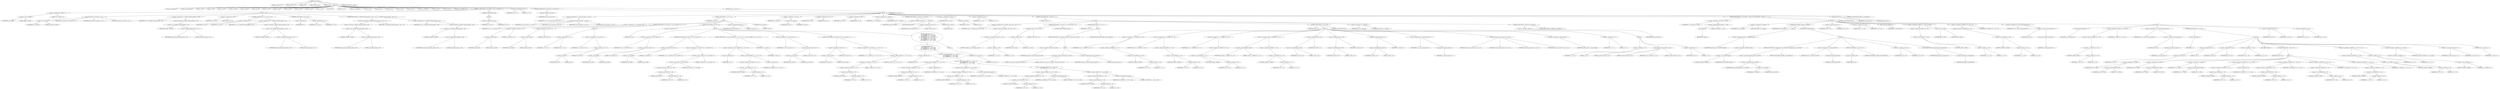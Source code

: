 digraph cache_insert {  
"1000127" [label = "(METHOD,cache_insert)" ]
"1000128" [label = "(PARAM,const char *a1)" ]
"1000129" [label = "(PARAM,_DWORD *a2)" ]
"1000130" [label = "(PARAM,int a3)" ]
"1000131" [label = "(PARAM,unsigned int a4)" ]
"1000132" [label = "(PARAM,int a5)" ]
"1000133" [label = "(BLOCK,,)" ]
"1000134" [label = "(LOCAL,v9: unsigned int)" ]
"1000135" [label = "(LOCAL,v10: unsigned int)" ]
"1000136" [label = "(LOCAL,v11: int)" ]
"1000137" [label = "(LOCAL,v12: int)" ]
"1000138" [label = "(LOCAL,v13: bool)" ]
"1000139" [label = "(LOCAL,v14: bool)" ]
"1000140" [label = "(LOCAL,v15: bool)" ]
"1000141" [label = "(LOCAL,v16: int)" ]
"1000142" [label = "(LOCAL,v17: int)" ]
"1000143" [label = "(LOCAL,v18: int)" ]
"1000144" [label = "(LOCAL,v19: int)" ]
"1000145" [label = "(LOCAL,v20: int)" ]
"1000146" [label = "(LOCAL,v21: int)" ]
"1000147" [label = "(LOCAL,v22: int)" ]
"1000148" [label = "(LOCAL,v23: int)" ]
"1000149" [label = "(LOCAL,v25: char *)" ]
"1000150" [label = "(LOCAL,v26: _DWORD *)" ]
"1000151" [label = "(LOCAL,v27: int)" ]
"1000152" [label = "(LOCAL,v28: int)" ]
"1000153" [label = "(LOCAL,v29: int)" ]
"1000154" [label = "(LOCAL,v30: int)" ]
"1000155" [label = "(LOCAL,v31: int)" ]
"1000156" [label = "(LOCAL,v32: _DWORD *)" ]
"1000157" [label = "(LOCAL,s: char *)" ]
"1000158" [label = "(LOCAL,v34: int)" ]
"1000159" [label = "(LOCAL,v35: _DWORD [ 11 ])" ]
"1000160" [label = "(CONTROL_STRUCTURE,if ( (a5 & 0x980) != 0 ),if ( (a5 & 0x980) != 0 ))" ]
"1000161" [label = "(<operator>.notEquals,(a5 & 0x980) != 0)" ]
"1000162" [label = "(<operator>.and,a5 & 0x980)" ]
"1000163" [label = "(IDENTIFIER,a5,a5 & 0x980)" ]
"1000164" [label = "(LITERAL,0x980,a5 & 0x980)" ]
"1000165" [label = "(LITERAL,0,(a5 & 0x980) != 0)" ]
"1000166" [label = "(BLOCK,,)" ]
"1000167" [label = "(log_query,log_query(a5 | 0x10000, a1, a2, 0))" ]
"1000168" [label = "(<operator>.or,a5 | 0x10000)" ]
"1000169" [label = "(IDENTIFIER,a5,a5 | 0x10000)" ]
"1000170" [label = "(LITERAL,0x10000,a5 | 0x10000)" ]
"1000171" [label = "(IDENTIFIER,a1,log_query(a5 | 0x10000, a1, a2, 0))" ]
"1000172" [label = "(IDENTIFIER,a2,log_query(a5 | 0x10000, a1, a2, 0))" ]
"1000173" [label = "(LITERAL,0,log_query(a5 | 0x10000, a1, a2, 0))" ]
"1000174" [label = "(<operator>.assignment,v9 = *(_DWORD *)(dnsmasq_daemon + 252))" ]
"1000175" [label = "(IDENTIFIER,v9,v9 = *(_DWORD *)(dnsmasq_daemon + 252))" ]
"1000176" [label = "(<operator>.indirection,*(_DWORD *)(dnsmasq_daemon + 252))" ]
"1000177" [label = "(<operator>.cast,(_DWORD *)(dnsmasq_daemon + 252))" ]
"1000178" [label = "(UNKNOWN,_DWORD *,_DWORD *)" ]
"1000179" [label = "(<operator>.addition,dnsmasq_daemon + 252)" ]
"1000180" [label = "(IDENTIFIER,dnsmasq_daemon,dnsmasq_daemon + 252)" ]
"1000181" [label = "(LITERAL,252,dnsmasq_daemon + 252)" ]
"1000182" [label = "(<operator>.assignment,v10 = a4)" ]
"1000183" [label = "(IDENTIFIER,v10,v10 = a4)" ]
"1000184" [label = "(IDENTIFIER,a4,v10 = a4)" ]
"1000185" [label = "(CONTROL_STRUCTURE,if ( v9 < a4 ),if ( v9 < a4 ))" ]
"1000186" [label = "(<operator>.lessThan,v9 < a4)" ]
"1000187" [label = "(IDENTIFIER,v9,v9 < a4)" ]
"1000188" [label = "(IDENTIFIER,a4,v9 < a4)" ]
"1000189" [label = "(<operator>.assignment,v10 = *(_DWORD *)(dnsmasq_daemon + 252))" ]
"1000190" [label = "(IDENTIFIER,v10,v10 = *(_DWORD *)(dnsmasq_daemon + 252))" ]
"1000191" [label = "(<operator>.indirection,*(_DWORD *)(dnsmasq_daemon + 252))" ]
"1000192" [label = "(<operator>.cast,(_DWORD *)(dnsmasq_daemon + 252))" ]
"1000193" [label = "(UNKNOWN,_DWORD *,_DWORD *)" ]
"1000194" [label = "(<operator>.addition,dnsmasq_daemon + 252)" ]
"1000195" [label = "(IDENTIFIER,dnsmasq_daemon,dnsmasq_daemon + 252)" ]
"1000196" [label = "(LITERAL,252,dnsmasq_daemon + 252)" ]
"1000197" [label = "(CONTROL_STRUCTURE,if ( !v9 ),if ( !v9 ))" ]
"1000198" [label = "(<operator>.logicalNot,!v9)" ]
"1000199" [label = "(IDENTIFIER,v9,!v9)" ]
"1000200" [label = "(<operator>.assignment,v10 = a4)" ]
"1000201" [label = "(IDENTIFIER,v10,v10 = a4)" ]
"1000202" [label = "(IDENTIFIER,a4,v10 = a4)" ]
"1000203" [label = "(CONTROL_STRUCTURE,if ( *(_DWORD *)(dnsmasq_daemon + 248) > v10 ),if ( *(_DWORD *)(dnsmasq_daemon + 248) > v10 ))" ]
"1000204" [label = "(<operator>.greaterThan,*(_DWORD *)(dnsmasq_daemon + 248) > v10)" ]
"1000205" [label = "(<operator>.indirection,*(_DWORD *)(dnsmasq_daemon + 248))" ]
"1000206" [label = "(<operator>.cast,(_DWORD *)(dnsmasq_daemon + 248))" ]
"1000207" [label = "(UNKNOWN,_DWORD *,_DWORD *)" ]
"1000208" [label = "(<operator>.addition,dnsmasq_daemon + 248)" ]
"1000209" [label = "(IDENTIFIER,dnsmasq_daemon,dnsmasq_daemon + 248)" ]
"1000210" [label = "(LITERAL,248,dnsmasq_daemon + 248)" ]
"1000211" [label = "(IDENTIFIER,v10,*(_DWORD *)(dnsmasq_daemon + 248) > v10)" ]
"1000212" [label = "(<operator>.assignment,v10 = *(_DWORD *)(dnsmasq_daemon + 248))" ]
"1000213" [label = "(IDENTIFIER,v10,v10 = *(_DWORD *)(dnsmasq_daemon + 248))" ]
"1000214" [label = "(<operator>.indirection,*(_DWORD *)(dnsmasq_daemon + 248))" ]
"1000215" [label = "(<operator>.cast,(_DWORD *)(dnsmasq_daemon + 248))" ]
"1000216" [label = "(UNKNOWN,_DWORD *,_DWORD *)" ]
"1000217" [label = "(<operator>.addition,dnsmasq_daemon + 248)" ]
"1000218" [label = "(IDENTIFIER,dnsmasq_daemon,dnsmasq_daemon + 248)" ]
"1000219" [label = "(LITERAL,248,dnsmasq_daemon + 248)" ]
"1000220" [label = "(CONTROL_STRUCTURE,else,else)" ]
"1000221" [label = "(BLOCK,,)" ]
"1000222" [label = "(<operator>.assignment,v10 = a4)" ]
"1000223" [label = "(IDENTIFIER,v10,v10 = a4)" ]
"1000224" [label = "(IDENTIFIER,a4,v10 = a4)" ]
"1000225" [label = "(<operator>.assignment,v11 = 0)" ]
"1000226" [label = "(IDENTIFIER,v11,v11 = 0)" ]
"1000227" [label = "(LITERAL,0,v11 = 0)" ]
"1000228" [label = "(CONTROL_STRUCTURE,if ( !insert_error ),if ( !insert_error ))" ]
"1000229" [label = "(<operator>.logicalNot,!insert_error)" ]
"1000230" [label = "(IDENTIFIER,insert_error,!insert_error)" ]
"1000231" [label = "(BLOCK,,)" ]
"1000232" [label = "(<operator>.assignment,v12 = cache_scan_free(a1, a2, a3, a5))" ]
"1000233" [label = "(IDENTIFIER,v12,v12 = cache_scan_free(a1, a2, a3, a5))" ]
"1000234" [label = "(cache_scan_free,cache_scan_free(a1, a2, a3, a5))" ]
"1000235" [label = "(IDENTIFIER,a1,cache_scan_free(a1, a2, a3, a5))" ]
"1000236" [label = "(IDENTIFIER,a2,cache_scan_free(a1, a2, a3, a5))" ]
"1000237" [label = "(IDENTIFIER,a3,cache_scan_free(a1, a2, a3, a5))" ]
"1000238" [label = "(IDENTIFIER,a5,cache_scan_free(a1, a2, a3, a5))" ]
"1000239" [label = "(CONTROL_STRUCTURE,if ( v12 ),if ( v12 ))" ]
"1000240" [label = "(IDENTIFIER,v12,if ( v12 ))" ]
"1000241" [label = "(BLOCK,,)" ]
"1000242" [label = "(<operator>.assignment,v13 = (a5 & 0x180) == 0)" ]
"1000243" [label = "(IDENTIFIER,v13,v13 = (a5 & 0x180) == 0)" ]
"1000244" [label = "(<operator>.equals,(a5 & 0x180) == 0)" ]
"1000245" [label = "(<operator>.and,a5 & 0x180)" ]
"1000246" [label = "(IDENTIFIER,a5,a5 & 0x180)" ]
"1000247" [label = "(LITERAL,0x180,a5 & 0x180)" ]
"1000248" [label = "(LITERAL,0,(a5 & 0x180) == 0)" ]
"1000249" [label = "(CONTROL_STRUCTURE,if ( (a5 & 0x180) != 0 ),if ( (a5 & 0x180) != 0 ))" ]
"1000250" [label = "(<operator>.notEquals,(a5 & 0x180) != 0)" ]
"1000251" [label = "(<operator>.and,a5 & 0x180)" ]
"1000252" [label = "(IDENTIFIER,a5,a5 & 0x180)" ]
"1000253" [label = "(LITERAL,0x180,a5 & 0x180)" ]
"1000254" [label = "(LITERAL,0,(a5 & 0x180) != 0)" ]
"1000255" [label = "(BLOCK,,)" ]
"1000256" [label = "(<operator>.assignment,v11 = v12)" ]
"1000257" [label = "(IDENTIFIER,v11,v11 = v12)" ]
"1000258" [label = "(IDENTIFIER,v12,v11 = v12)" ]
"1000259" [label = "(<operator>.assignment,v13 = (a5 & 8) == 0)" ]
"1000260" [label = "(IDENTIFIER,v13,v13 = (a5 & 8) == 0)" ]
"1000261" [label = "(<operator>.equals,(a5 & 8) == 0)" ]
"1000262" [label = "(<operator>.and,a5 & 8)" ]
"1000263" [label = "(IDENTIFIER,a5,a5 & 8)" ]
"1000264" [label = "(LITERAL,8,a5 & 8)" ]
"1000265" [label = "(LITERAL,0,(a5 & 8) == 0)" ]
"1000266" [label = "(CONTROL_STRUCTURE,if ( !v13 ),if ( !v13 ))" ]
"1000267" [label = "(<operator>.logicalNot,!v13)" ]
"1000268" [label = "(IDENTIFIER,v13,!v13)" ]
"1000269" [label = "(BLOCK,,)" ]
"1000270" [label = "(<operator>.assignment,v14 = (a5 & 0x80) == 0)" ]
"1000271" [label = "(IDENTIFIER,v14,v14 = (a5 & 0x80) == 0)" ]
"1000272" [label = "(<operator>.equals,(a5 & 0x80) == 0)" ]
"1000273" [label = "(<operator>.and,a5 & 0x80)" ]
"1000274" [label = "(IDENTIFIER,a5,a5 & 0x80)" ]
"1000275" [label = "(LITERAL,0x80,a5 & 0x80)" ]
"1000276" [label = "(LITERAL,0,(a5 & 0x80) == 0)" ]
"1000277" [label = "(CONTROL_STRUCTURE,if ( (a5 & 0x80) != 0 ),if ( (a5 & 0x80) != 0 ))" ]
"1000278" [label = "(<operator>.notEquals,(a5 & 0x80) != 0)" ]
"1000279" [label = "(<operator>.and,a5 & 0x80)" ]
"1000280" [label = "(IDENTIFIER,a5,a5 & 0x80)" ]
"1000281" [label = "(LITERAL,0x80,a5 & 0x80)" ]
"1000282" [label = "(LITERAL,0,(a5 & 0x80) != 0)" ]
"1000283" [label = "(<operator>.assignment,v14 = (*(_BYTE *)(v11 + 36) & 0x80) == 0)" ]
"1000284" [label = "(IDENTIFIER,v14,v14 = (*(_BYTE *)(v11 + 36) & 0x80) == 0)" ]
"1000285" [label = "(<operator>.equals,(*(_BYTE *)(v11 + 36) & 0x80) == 0)" ]
"1000286" [label = "(<operator>.and,*(_BYTE *)(v11 + 36) & 0x80)" ]
"1000287" [label = "(<operator>.indirection,*(_BYTE *)(v11 + 36))" ]
"1000288" [label = "(<operator>.cast,(_BYTE *)(v11 + 36))" ]
"1000289" [label = "(UNKNOWN,_BYTE *,_BYTE *)" ]
"1000290" [label = "(<operator>.addition,v11 + 36)" ]
"1000291" [label = "(IDENTIFIER,v11,v11 + 36)" ]
"1000292" [label = "(LITERAL,36,v11 + 36)" ]
"1000293" [label = "(LITERAL,0x80,*(_BYTE *)(v11 + 36) & 0x80)" ]
"1000294" [label = "(LITERAL,0,(*(_BYTE *)(v11 + 36) & 0x80) == 0)" ]
"1000295" [label = "(CONTROL_STRUCTURE,if ( !v14 && *(_DWORD *)(v11 + 12) == *a2 ),if ( !v14 && *(_DWORD *)(v11 + 12) == *a2 ))" ]
"1000296" [label = "(<operator>.logicalAnd,!v14 && *(_DWORD *)(v11 + 12) == *a2)" ]
"1000297" [label = "(<operator>.logicalNot,!v14)" ]
"1000298" [label = "(IDENTIFIER,v14,!v14)" ]
"1000299" [label = "(<operator>.equals,*(_DWORD *)(v11 + 12) == *a2)" ]
"1000300" [label = "(<operator>.indirection,*(_DWORD *)(v11 + 12))" ]
"1000301" [label = "(<operator>.cast,(_DWORD *)(v11 + 12))" ]
"1000302" [label = "(UNKNOWN,_DWORD *,_DWORD *)" ]
"1000303" [label = "(<operator>.addition,v11 + 12)" ]
"1000304" [label = "(IDENTIFIER,v11,v11 + 12)" ]
"1000305" [label = "(LITERAL,12,v11 + 12)" ]
"1000306" [label = "(<operator>.indirection,*a2)" ]
"1000307" [label = "(IDENTIFIER,a2,*(_DWORD *)(v11 + 12) == *a2)" ]
"1000308" [label = "(RETURN,return v11;,return v11;)" ]
"1000309" [label = "(IDENTIFIER,v11,return v11;)" ]
"1000310" [label = "(<operator>.assignment,v15 = (a5 & 0x100) == 0)" ]
"1000311" [label = "(IDENTIFIER,v15,v15 = (a5 & 0x100) == 0)" ]
"1000312" [label = "(<operator>.equals,(a5 & 0x100) == 0)" ]
"1000313" [label = "(<operator>.and,a5 & 0x100)" ]
"1000314" [label = "(IDENTIFIER,a5,a5 & 0x100)" ]
"1000315" [label = "(LITERAL,0x100,a5 & 0x100)" ]
"1000316" [label = "(LITERAL,0,(a5 & 0x100) == 0)" ]
"1000317" [label = "(CONTROL_STRUCTURE,if ( (a5 & 0x100) != 0 ),if ( (a5 & 0x100) != 0 ))" ]
"1000318" [label = "(<operator>.notEquals,(a5 & 0x100) != 0)" ]
"1000319" [label = "(<operator>.and,a5 & 0x100)" ]
"1000320" [label = "(IDENTIFIER,a5,a5 & 0x100)" ]
"1000321" [label = "(LITERAL,0x100,a5 & 0x100)" ]
"1000322" [label = "(LITERAL,0,(a5 & 0x100) != 0)" ]
"1000323" [label = "(<operator>.assignment,v15 = (*(_BYTE *)(v11 + 37) & 1) == 0)" ]
"1000324" [label = "(IDENTIFIER,v15,v15 = (*(_BYTE *)(v11 + 37) & 1) == 0)" ]
"1000325" [label = "(<operator>.equals,(*(_BYTE *)(v11 + 37) & 1) == 0)" ]
"1000326" [label = "(<operator>.and,*(_BYTE *)(v11 + 37) & 1)" ]
"1000327" [label = "(<operator>.indirection,*(_BYTE *)(v11 + 37))" ]
"1000328" [label = "(<operator>.cast,(_BYTE *)(v11 + 37))" ]
"1000329" [label = "(UNKNOWN,_BYTE *,_BYTE *)" ]
"1000330" [label = "(<operator>.addition,v11 + 37)" ]
"1000331" [label = "(IDENTIFIER,v11,v11 + 37)" ]
"1000332" [label = "(LITERAL,37,v11 + 37)" ]
"1000333" [label = "(LITERAL,1,*(_BYTE *)(v11 + 37) & 1)" ]
"1000334" [label = "(LITERAL,0,(*(_BYTE *)(v11 + 37) & 1) == 0)" ]
"1000335" [label = "(CONTROL_STRUCTURE,if ( !v15\n          && *(_DWORD *)(v11 + 12) == *a2\n          && *(_DWORD *)(v11 + 16) == a2[1]\n          && *(_DWORD *)(v11 + 20) == a2[2]\n          && *(_DWORD *)(v11 + 24) == a2[3] ),if ( !v15\n          && *(_DWORD *)(v11 + 12) == *a2\n          && *(_DWORD *)(v11 + 16) == a2[1]\n          && *(_DWORD *)(v11 + 20) == a2[2]\n          && *(_DWORD *)(v11 + 24) == a2[3] ))" ]
"1000336" [label = "(<operator>.logicalAnd,!v15\n          && *(_DWORD *)(v11 + 12) == *a2\n          && *(_DWORD *)(v11 + 16) == a2[1]\n          && *(_DWORD *)(v11 + 20) == a2[2]\n          && *(_DWORD *)(v11 + 24) == a2[3])" ]
"1000337" [label = "(<operator>.logicalNot,!v15)" ]
"1000338" [label = "(IDENTIFIER,v15,!v15)" ]
"1000339" [label = "(<operator>.logicalAnd,*(_DWORD *)(v11 + 12) == *a2\n          && *(_DWORD *)(v11 + 16) == a2[1]\n          && *(_DWORD *)(v11 + 20) == a2[2]\n          && *(_DWORD *)(v11 + 24) == a2[3])" ]
"1000340" [label = "(<operator>.equals,*(_DWORD *)(v11 + 12) == *a2)" ]
"1000341" [label = "(<operator>.indirection,*(_DWORD *)(v11 + 12))" ]
"1000342" [label = "(<operator>.cast,(_DWORD *)(v11 + 12))" ]
"1000343" [label = "(UNKNOWN,_DWORD *,_DWORD *)" ]
"1000344" [label = "(<operator>.addition,v11 + 12)" ]
"1000345" [label = "(IDENTIFIER,v11,v11 + 12)" ]
"1000346" [label = "(LITERAL,12,v11 + 12)" ]
"1000347" [label = "(<operator>.indirection,*a2)" ]
"1000348" [label = "(IDENTIFIER,a2,*(_DWORD *)(v11 + 12) == *a2)" ]
"1000349" [label = "(<operator>.logicalAnd,*(_DWORD *)(v11 + 16) == a2[1]\n          && *(_DWORD *)(v11 + 20) == a2[2]\n          && *(_DWORD *)(v11 + 24) == a2[3])" ]
"1000350" [label = "(<operator>.equals,*(_DWORD *)(v11 + 16) == a2[1])" ]
"1000351" [label = "(<operator>.indirection,*(_DWORD *)(v11 + 16))" ]
"1000352" [label = "(<operator>.cast,(_DWORD *)(v11 + 16))" ]
"1000353" [label = "(UNKNOWN,_DWORD *,_DWORD *)" ]
"1000354" [label = "(<operator>.addition,v11 + 16)" ]
"1000355" [label = "(IDENTIFIER,v11,v11 + 16)" ]
"1000356" [label = "(LITERAL,16,v11 + 16)" ]
"1000357" [label = "(<operator>.indirectIndexAccess,a2[1])" ]
"1000358" [label = "(IDENTIFIER,a2,*(_DWORD *)(v11 + 16) == a2[1])" ]
"1000359" [label = "(LITERAL,1,*(_DWORD *)(v11 + 16) == a2[1])" ]
"1000360" [label = "(<operator>.logicalAnd,*(_DWORD *)(v11 + 20) == a2[2]\n          && *(_DWORD *)(v11 + 24) == a2[3])" ]
"1000361" [label = "(<operator>.equals,*(_DWORD *)(v11 + 20) == a2[2])" ]
"1000362" [label = "(<operator>.indirection,*(_DWORD *)(v11 + 20))" ]
"1000363" [label = "(<operator>.cast,(_DWORD *)(v11 + 20))" ]
"1000364" [label = "(UNKNOWN,_DWORD *,_DWORD *)" ]
"1000365" [label = "(<operator>.addition,v11 + 20)" ]
"1000366" [label = "(IDENTIFIER,v11,v11 + 20)" ]
"1000367" [label = "(LITERAL,20,v11 + 20)" ]
"1000368" [label = "(<operator>.indirectIndexAccess,a2[2])" ]
"1000369" [label = "(IDENTIFIER,a2,*(_DWORD *)(v11 + 20) == a2[2])" ]
"1000370" [label = "(LITERAL,2,*(_DWORD *)(v11 + 20) == a2[2])" ]
"1000371" [label = "(<operator>.equals,*(_DWORD *)(v11 + 24) == a2[3])" ]
"1000372" [label = "(<operator>.indirection,*(_DWORD *)(v11 + 24))" ]
"1000373" [label = "(<operator>.cast,(_DWORD *)(v11 + 24))" ]
"1000374" [label = "(UNKNOWN,_DWORD *,_DWORD *)" ]
"1000375" [label = "(<operator>.addition,v11 + 24)" ]
"1000376" [label = "(IDENTIFIER,v11,v11 + 24)" ]
"1000377" [label = "(LITERAL,24,v11 + 24)" ]
"1000378" [label = "(<operator>.indirectIndexAccess,a2[3])" ]
"1000379" [label = "(IDENTIFIER,a2,*(_DWORD *)(v11 + 24) == a2[3])" ]
"1000380" [label = "(LITERAL,3,*(_DWORD *)(v11 + 24) == a2[3])" ]
"1000381" [label = "(BLOCK,,)" ]
"1000382" [label = "(RETURN,return v11;,return v11;)" ]
"1000383" [label = "(IDENTIFIER,v11,return v11;)" ]
"1000384" [label = "(<operator>.assignment,insert_error = 1)" ]
"1000385" [label = "(IDENTIFIER,insert_error,insert_error = 1)" ]
"1000386" [label = "(LITERAL,1,insert_error = 1)" ]
"1000387" [label = "(RETURN,return 0;,return 0;)" ]
"1000388" [label = "(LITERAL,0,return 0;)" ]
"1000389" [label = "(<operator>.assignment,s = (char *)a1)" ]
"1000390" [label = "(IDENTIFIER,s,s = (char *)a1)" ]
"1000391" [label = "(<operator>.cast,(char *)a1)" ]
"1000392" [label = "(UNKNOWN,char *,char *)" ]
"1000393" [label = "(IDENTIFIER,a1,(char *)a1)" ]
"1000394" [label = "(<operator>.assignment,v34 = a3)" ]
"1000395" [label = "(IDENTIFIER,v34,v34 = a3)" ]
"1000396" [label = "(IDENTIFIER,a3,v34 = a3)" ]
"1000397" [label = "(<operator>.assignment,v32 = a2)" ]
"1000398" [label = "(IDENTIFIER,v32,v32 = a2)" ]
"1000399" [label = "(IDENTIFIER,a2,v32 = a2)" ]
"1000400" [label = "(<operator>.assignment,v11 = cache_tail)" ]
"1000401" [label = "(IDENTIFIER,v11,v11 = cache_tail)" ]
"1000402" [label = "(IDENTIFIER,cache_tail,v11 = cache_tail)" ]
"1000403" [label = "(CONTROL_STRUCTURE,if ( !cache_tail ),if ( !cache_tail ))" ]
"1000404" [label = "(<operator>.logicalNot,!cache_tail)" ]
"1000405" [label = "(IDENTIFIER,cache_tail,!cache_tail)" ]
"1000406" [label = "(BLOCK,,)" ]
"1000407" [label = "(JUMP_TARGET,LABEL_38)" ]
"1000408" [label = "(<operator>.assignment,insert_error = 1)" ]
"1000409" [label = "(IDENTIFIER,insert_error,insert_error = 1)" ]
"1000410" [label = "(LITERAL,1,insert_error = 1)" ]
"1000411" [label = "(RETURN,return 0;,return 0;)" ]
"1000412" [label = "(LITERAL,0,return 0;)" ]
"1000413" [label = "(<operator>.assignment,v16 = a5 & 4)" ]
"1000414" [label = "(IDENTIFIER,v16,v16 = a5 & 4)" ]
"1000415" [label = "(<operator>.and,a5 & 4)" ]
"1000416" [label = "(IDENTIFIER,a5,a5 & 4)" ]
"1000417" [label = "(LITERAL,4,a5 & 4)" ]
"1000418" [label = "(<operator>.assignment,v17 = 0)" ]
"1000419" [label = "(IDENTIFIER,v17,v17 = 0)" ]
"1000420" [label = "(LITERAL,0,v17 = 0)" ]
"1000421" [label = "(CONTROL_STRUCTURE,while ( 1 ),while ( 1 ))" ]
"1000422" [label = "(LITERAL,1,while ( 1 ))" ]
"1000423" [label = "(BLOCK,,)" ]
"1000424" [label = "(<operator>.assignment,v18 = *(unsigned __int16 *)(v11 + 36))" ]
"1000425" [label = "(IDENTIFIER,v18,v18 = *(unsigned __int16 *)(v11 + 36))" ]
"1000426" [label = "(<operator>.indirection,*(unsigned __int16 *)(v11 + 36))" ]
"1000427" [label = "(<operator>.cast,(unsigned __int16 *)(v11 + 36))" ]
"1000428" [label = "(UNKNOWN,unsigned __int16 *,unsigned __int16 *)" ]
"1000429" [label = "(<operator>.addition,v11 + 36)" ]
"1000430" [label = "(IDENTIFIER,v11,v11 + 36)" ]
"1000431" [label = "(LITERAL,36,v11 + 36)" ]
"1000432" [label = "(CONTROL_STRUCTURE,if ( (v18 & 0xC) == 0 ),if ( (v18 & 0xC) == 0 ))" ]
"1000433" [label = "(<operator>.equals,(v18 & 0xC) == 0)" ]
"1000434" [label = "(<operator>.and,v18 & 0xC)" ]
"1000435" [label = "(IDENTIFIER,v18,v18 & 0xC)" ]
"1000436" [label = "(LITERAL,0xC,v18 & 0xC)" ]
"1000437" [label = "(LITERAL,0,(v18 & 0xC) == 0)" ]
"1000438" [label = "(CONTROL_STRUCTURE,break;,break;)" ]
"1000439" [label = "(CONTROL_STRUCTURE,if ( v17 ),if ( v17 ))" ]
"1000440" [label = "(IDENTIFIER,v17,if ( v17 ))" ]
"1000441" [label = "(BLOCK,,)" ]
"1000442" [label = "(CONTROL_STRUCTURE,if ( !cache_insert_warned ),if ( !cache_insert_warned ))" ]
"1000443" [label = "(<operator>.logicalNot,!cache_insert_warned)" ]
"1000444" [label = "(IDENTIFIER,cache_insert_warned,!cache_insert_warned)" ]
"1000445" [label = "(BLOCK,,)" ]
"1000446" [label = "(my_syslog,my_syslog(3, \"Internal error in cache.\"))" ]
"1000447" [label = "(LITERAL,3,my_syslog(3, \"Internal error in cache.\"))" ]
"1000448" [label = "(LITERAL,\"Internal error in cache.\",my_syslog(3, \"Internal error in cache.\"))" ]
"1000449" [label = "(<operator>.assignment,cache_insert_warned = 1)" ]
"1000450" [label = "(IDENTIFIER,cache_insert_warned,cache_insert_warned = 1)" ]
"1000451" [label = "(LITERAL,1,cache_insert_warned = 1)" ]
"1000452" [label = "(CONTROL_STRUCTURE,goto LABEL_38;,goto LABEL_38;)" ]
"1000453" [label = "(CONTROL_STRUCTURE,if ( v16 ),if ( v16 ))" ]
"1000454" [label = "(IDENTIFIER,v16,if ( v16 ))" ]
"1000455" [label = "(BLOCK,,)" ]
"1000456" [label = "(<operator>.assignment,v19 = *(_DWORD *)(v11 + 16))" ]
"1000457" [label = "(IDENTIFIER,v19,v19 = *(_DWORD *)(v11 + 16))" ]
"1000458" [label = "(<operator>.indirection,*(_DWORD *)(v11 + 16))" ]
"1000459" [label = "(<operator>.cast,(_DWORD *)(v11 + 16))" ]
"1000460" [label = "(UNKNOWN,_DWORD *,_DWORD *)" ]
"1000461" [label = "(<operator>.addition,v11 + 16)" ]
"1000462" [label = "(IDENTIFIER,v11,v11 + 16)" ]
"1000463" [label = "(LITERAL,16,v11 + 16)" ]
"1000464" [label = "(<operator>.assignment,v20 = *(_DWORD *)(v11 + 20))" ]
"1000465" [label = "(IDENTIFIER,v20,v20 = *(_DWORD *)(v11 + 20))" ]
"1000466" [label = "(<operator>.indirection,*(_DWORD *)(v11 + 20))" ]
"1000467" [label = "(<operator>.cast,(_DWORD *)(v11 + 20))" ]
"1000468" [label = "(UNKNOWN,_DWORD *,_DWORD *)" ]
"1000469" [label = "(<operator>.addition,v11 + 20)" ]
"1000470" [label = "(IDENTIFIER,v11,v11 + 20)" ]
"1000471" [label = "(LITERAL,20,v11 + 20)" ]
"1000472" [label = "(<operator>.assignment,v21 = *(_DWORD *)(v11 + 24))" ]
"1000473" [label = "(IDENTIFIER,v21,v21 = *(_DWORD *)(v11 + 24))" ]
"1000474" [label = "(<operator>.indirection,*(_DWORD *)(v11 + 24))" ]
"1000475" [label = "(<operator>.cast,(_DWORD *)(v11 + 24))" ]
"1000476" [label = "(UNKNOWN,_DWORD *,_DWORD *)" ]
"1000477" [label = "(<operator>.addition,v11 + 24)" ]
"1000478" [label = "(IDENTIFIER,v11,v11 + 24)" ]
"1000479" [label = "(LITERAL,24,v11 + 24)" ]
"1000480" [label = "(<operator>.assignment,v35[0] = *(_DWORD *)(v11 + 12))" ]
"1000481" [label = "(<operator>.indirectIndexAccess,v35[0])" ]
"1000482" [label = "(IDENTIFIER,v35,v35[0] = *(_DWORD *)(v11 + 12))" ]
"1000483" [label = "(LITERAL,0,v35[0] = *(_DWORD *)(v11 + 12))" ]
"1000484" [label = "(<operator>.indirection,*(_DWORD *)(v11 + 12))" ]
"1000485" [label = "(<operator>.cast,(_DWORD *)(v11 + 12))" ]
"1000486" [label = "(UNKNOWN,_DWORD *,_DWORD *)" ]
"1000487" [label = "(<operator>.addition,v11 + 12)" ]
"1000488" [label = "(IDENTIFIER,v11,v11 + 12)" ]
"1000489" [label = "(LITERAL,12,v11 + 12)" ]
"1000490" [label = "(<operator>.assignment,v35[1] = v19)" ]
"1000491" [label = "(<operator>.indirectIndexAccess,v35[1])" ]
"1000492" [label = "(IDENTIFIER,v35,v35[1] = v19)" ]
"1000493" [label = "(LITERAL,1,v35[1] = v19)" ]
"1000494" [label = "(IDENTIFIER,v19,v35[1] = v19)" ]
"1000495" [label = "(<operator>.assignment,v35[2] = v20)" ]
"1000496" [label = "(<operator>.indirectIndexAccess,v35[2])" ]
"1000497" [label = "(IDENTIFIER,v35,v35[2] = v20)" ]
"1000498" [label = "(LITERAL,2,v35[2] = v20)" ]
"1000499" [label = "(IDENTIFIER,v20,v35[2] = v20)" ]
"1000500" [label = "(<operator>.assignment,v35[3] = v21)" ]
"1000501" [label = "(<operator>.indirectIndexAccess,v35[3])" ]
"1000502" [label = "(IDENTIFIER,v35,v35[3] = v21)" ]
"1000503" [label = "(LITERAL,3,v35[3] = v21)" ]
"1000504" [label = "(IDENTIFIER,v21,v35[3] = v21)" ]
"1000505" [label = "(<operator>.assignment,v22 = cache_get_name(v11))" ]
"1000506" [label = "(IDENTIFIER,v22,v22 = cache_get_name(v11))" ]
"1000507" [label = "(cache_get_name,cache_get_name(v11))" ]
"1000508" [label = "(IDENTIFIER,v11,cache_get_name(v11))" ]
"1000509" [label = "(cache_scan_free,cache_scan_free(v22, v35, a3, v18))" ]
"1000510" [label = "(IDENTIFIER,v22,cache_scan_free(v22, v35, a3, v18))" ]
"1000511" [label = "(IDENTIFIER,v35,cache_scan_free(v22, v35, a3, v18))" ]
"1000512" [label = "(IDENTIFIER,a3,cache_scan_free(v22, v35, a3, v18))" ]
"1000513" [label = "(IDENTIFIER,v18,cache_scan_free(v22, v35, a3, v18))" ]
"1000514" [label = "(<operator>.preIncrement,++cache_live_freed)" ]
"1000515" [label = "(IDENTIFIER,cache_live_freed,++cache_live_freed)" ]
"1000516" [label = "(<operator>.assignment,v17 = 1)" ]
"1000517" [label = "(IDENTIFIER,v17,v17 = 1)" ]
"1000518" [label = "(LITERAL,1,v17 = 1)" ]
"1000519" [label = "(CONTROL_STRUCTURE,else,else)" ]
"1000520" [label = "(BLOCK,,)" ]
"1000521" [label = "(<operator>.assignment,v17 = 0)" ]
"1000522" [label = "(IDENTIFIER,v17,v17 = 0)" ]
"1000523" [label = "(LITERAL,0,v17 = 0)" ]
"1000524" [label = "(cache_scan_free,cache_scan_free(0, 0, a3, 0))" ]
"1000525" [label = "(LITERAL,0,cache_scan_free(0, 0, a3, 0))" ]
"1000526" [label = "(LITERAL,0,cache_scan_free(0, 0, a3, 0))" ]
"1000527" [label = "(IDENTIFIER,a3,cache_scan_free(0, 0, a3, 0))" ]
"1000528" [label = "(LITERAL,0,cache_scan_free(0, 0, a3, 0))" ]
"1000529" [label = "(<operator>.assignment,v16 = 1)" ]
"1000530" [label = "(IDENTIFIER,v16,v16 = 1)" ]
"1000531" [label = "(LITERAL,1,v16 = 1)" ]
"1000532" [label = "(<operator>.assignment,v11 = cache_tail)" ]
"1000533" [label = "(IDENTIFIER,v11,v11 = cache_tail)" ]
"1000534" [label = "(IDENTIFIER,cache_tail,v11 = cache_tail)" ]
"1000535" [label = "(CONTROL_STRUCTURE,if ( !cache_tail ),if ( !cache_tail ))" ]
"1000536" [label = "(<operator>.logicalNot,!cache_tail)" ]
"1000537" [label = "(IDENTIFIER,cache_tail,!cache_tail)" ]
"1000538" [label = "(CONTROL_STRUCTURE,goto LABEL_38;,goto LABEL_38;)" ]
"1000539" [label = "(CONTROL_STRUCTURE,if ( a1 && strlen(a1) >= 0x32 ),if ( a1 && strlen(a1) >= 0x32 ))" ]
"1000540" [label = "(<operator>.logicalAnd,a1 && strlen(a1) >= 0x32)" ]
"1000541" [label = "(IDENTIFIER,a1,a1 && strlen(a1) >= 0x32)" ]
"1000542" [label = "(<operator>.greaterEqualsThan,strlen(a1) >= 0x32)" ]
"1000543" [label = "(strlen,strlen(a1))" ]
"1000544" [label = "(IDENTIFIER,a1,strlen(a1))" ]
"1000545" [label = "(LITERAL,0x32,strlen(a1) >= 0x32)" ]
"1000546" [label = "(BLOCK,,)" ]
"1000547" [label = "(<operator>.assignment,v23 = big_free)" ]
"1000548" [label = "(IDENTIFIER,v23,v23 = big_free)" ]
"1000549" [label = "(IDENTIFIER,big_free,v23 = big_free)" ]
"1000550" [label = "(CONTROL_STRUCTURE,if ( big_free ),if ( big_free ))" ]
"1000551" [label = "(IDENTIFIER,big_free,if ( big_free ))" ]
"1000552" [label = "(BLOCK,,)" ]
"1000553" [label = "(<operator>.assignment,big_free = *(_DWORD *)big_free)" ]
"1000554" [label = "(IDENTIFIER,big_free,big_free = *(_DWORD *)big_free)" ]
"1000555" [label = "(<operator>.indirection,*(_DWORD *)big_free)" ]
"1000556" [label = "(<operator>.cast,(_DWORD *)big_free)" ]
"1000557" [label = "(UNKNOWN,_DWORD *,_DWORD *)" ]
"1000558" [label = "(IDENTIFIER,big_free,(_DWORD *)big_free)" ]
"1000559" [label = "(CONTROL_STRUCTURE,else,else)" ]
"1000560" [label = "(BLOCK,,)" ]
"1000561" [label = "(CONTROL_STRUCTURE,if ( !(bignames_left | a5 & 0x5000) ),if ( !(bignames_left | a5 & 0x5000) ))" ]
"1000562" [label = "(<operator>.logicalNot,!(bignames_left | a5 & 0x5000))" ]
"1000563" [label = "(<operator>.or,bignames_left | a5 & 0x5000)" ]
"1000564" [label = "(IDENTIFIER,bignames_left,bignames_left | a5 & 0x5000)" ]
"1000565" [label = "(<operator>.and,a5 & 0x5000)" ]
"1000566" [label = "(IDENTIFIER,a5,a5 & 0x5000)" ]
"1000567" [label = "(LITERAL,0x5000,a5 & 0x5000)" ]
"1000568" [label = "(CONTROL_STRUCTURE,goto LABEL_38;,goto LABEL_38;)" ]
"1000569" [label = "(<operator>.assignment,v28 = whine_malloc(1028))" ]
"1000570" [label = "(IDENTIFIER,v28,v28 = whine_malloc(1028))" ]
"1000571" [label = "(whine_malloc,whine_malloc(1028))" ]
"1000572" [label = "(LITERAL,1028,whine_malloc(1028))" ]
"1000573" [label = "(CONTROL_STRUCTURE,if ( !v28 ),if ( !v28 ))" ]
"1000574" [label = "(<operator>.logicalNot,!v28)" ]
"1000575" [label = "(IDENTIFIER,v28,!v28)" ]
"1000576" [label = "(CONTROL_STRUCTURE,goto LABEL_38;,goto LABEL_38;)" ]
"1000577" [label = "(<operator>.assignment,v23 = v28)" ]
"1000578" [label = "(IDENTIFIER,v23,v23 = v28)" ]
"1000579" [label = "(IDENTIFIER,v28,v23 = v28)" ]
"1000580" [label = "(CONTROL_STRUCTURE,if ( bignames_left ),if ( bignames_left ))" ]
"1000581" [label = "(IDENTIFIER,bignames_left,if ( bignames_left ))" ]
"1000582" [label = "(<operator>.preDecrement,--bignames_left)" ]
"1000583" [label = "(IDENTIFIER,bignames_left,--bignames_left)" ]
"1000584" [label = "(<operator>.assignment,v26 = v32)" ]
"1000585" [label = "(IDENTIFIER,v26,v26 = v32)" ]
"1000586" [label = "(IDENTIFIER,v32,v26 = v32)" ]
"1000587" [label = "(<operator>.assignment,v27 = v34)" ]
"1000588" [label = "(IDENTIFIER,v27,v27 = v34)" ]
"1000589" [label = "(IDENTIFIER,v34,v27 = v34)" ]
"1000590" [label = "(cache_unlink,cache_unlink(v11))" ]
"1000591" [label = "(IDENTIFIER,v11,cache_unlink(v11))" ]
"1000592" [label = "(<operator>.assignment,*(_WORD *)(v11 + 36) = a5 | 0x200)" ]
"1000593" [label = "(<operator>.indirection,*(_WORD *)(v11 + 36))" ]
"1000594" [label = "(<operator>.cast,(_WORD *)(v11 + 36))" ]
"1000595" [label = "(UNKNOWN,_WORD *,_WORD *)" ]
"1000596" [label = "(<operator>.addition,v11 + 36)" ]
"1000597" [label = "(IDENTIFIER,v11,v11 + 36)" ]
"1000598" [label = "(LITERAL,36,v11 + 36)" ]
"1000599" [label = "(<operator>.or,a5 | 0x200)" ]
"1000600" [label = "(IDENTIFIER,a5,a5 | 0x200)" ]
"1000601" [label = "(LITERAL,0x200,a5 | 0x200)" ]
"1000602" [label = "(<operator>.assignment,*(_DWORD *)(v11 + 40) = v23)" ]
"1000603" [label = "(<operator>.indirection,*(_DWORD *)(v11 + 40))" ]
"1000604" [label = "(<operator>.cast,(_DWORD *)(v11 + 40))" ]
"1000605" [label = "(UNKNOWN,_DWORD *,_DWORD *)" ]
"1000606" [label = "(<operator>.addition,v11 + 40)" ]
"1000607" [label = "(IDENTIFIER,v11,v11 + 40)" ]
"1000608" [label = "(LITERAL,40,v11 + 40)" ]
"1000609" [label = "(IDENTIFIER,v23,*(_DWORD *)(v11 + 40) = v23)" ]
"1000610" [label = "(<operator>.assignment,v25 = (char *)cache_get_name(v11))" ]
"1000611" [label = "(IDENTIFIER,v25,v25 = (char *)cache_get_name(v11))" ]
"1000612" [label = "(<operator>.cast,(char *)cache_get_name(v11))" ]
"1000613" [label = "(UNKNOWN,char *,char *)" ]
"1000614" [label = "(cache_get_name,cache_get_name(v11))" ]
"1000615" [label = "(IDENTIFIER,v11,cache_get_name(v11))" ]
"1000616" [label = "(CONTROL_STRUCTURE,else,else)" ]
"1000617" [label = "(BLOCK,,)" ]
"1000618" [label = "(cache_unlink,cache_unlink(v11))" ]
"1000619" [label = "(IDENTIFIER,v11,cache_unlink(v11))" ]
"1000620" [label = "(<operator>.assignment,*(_WORD *)(v11 + 36) = a5)" ]
"1000621" [label = "(<operator>.indirection,*(_WORD *)(v11 + 36))" ]
"1000622" [label = "(<operator>.cast,(_WORD *)(v11 + 36))" ]
"1000623" [label = "(UNKNOWN,_WORD *,_WORD *)" ]
"1000624" [label = "(<operator>.addition,v11 + 36)" ]
"1000625" [label = "(IDENTIFIER,v11,v11 + 36)" ]
"1000626" [label = "(LITERAL,36,v11 + 36)" ]
"1000627" [label = "(IDENTIFIER,a5,*(_WORD *)(v11 + 36) = a5)" ]
"1000628" [label = "(<operator>.assignment,v25 = (char *)cache_get_name(v11))" ]
"1000629" [label = "(IDENTIFIER,v25,v25 = (char *)cache_get_name(v11))" ]
"1000630" [label = "(<operator>.cast,(char *)cache_get_name(v11))" ]
"1000631" [label = "(UNKNOWN,char *,char *)" ]
"1000632" [label = "(cache_get_name,cache_get_name(v11))" ]
"1000633" [label = "(IDENTIFIER,v11,cache_get_name(v11))" ]
"1000634" [label = "(CONTROL_STRUCTURE,if ( !a1 ),if ( !a1 ))" ]
"1000635" [label = "(<operator>.logicalNot,!a1)" ]
"1000636" [label = "(IDENTIFIER,a1,!a1)" ]
"1000637" [label = "(BLOCK,,)" ]
"1000638" [label = "(<operator>.assignment,*v25 = 0)" ]
"1000639" [label = "(<operator>.indirection,*v25)" ]
"1000640" [label = "(IDENTIFIER,v25,*v25 = 0)" ]
"1000641" [label = "(LITERAL,0,*v25 = 0)" ]
"1000642" [label = "(<operator>.assignment,v26 = v32)" ]
"1000643" [label = "(IDENTIFIER,v26,v26 = v32)" ]
"1000644" [label = "(IDENTIFIER,v32,v26 = v32)" ]
"1000645" [label = "(<operator>.assignment,v27 = v34)" ]
"1000646" [label = "(IDENTIFIER,v27,v27 = v34)" ]
"1000647" [label = "(IDENTIFIER,v34,v27 = v34)" ]
"1000648" [label = "(JUMP_TARGET,LABEL_57)" ]
"1000649" [label = "(CONTROL_STRUCTURE,if ( v26 ),if ( v26 ))" ]
"1000650" [label = "(IDENTIFIER,v26,if ( v26 ))" ]
"1000651" [label = "(BLOCK,,)" ]
"1000652" [label = "(<operator>.assignment,v29 = v26[1])" ]
"1000653" [label = "(IDENTIFIER,v29,v29 = v26[1])" ]
"1000654" [label = "(<operator>.indirectIndexAccess,v26[1])" ]
"1000655" [label = "(IDENTIFIER,v26,v29 = v26[1])" ]
"1000656" [label = "(LITERAL,1,v29 = v26[1])" ]
"1000657" [label = "(<operator>.assignment,v30 = v26[2])" ]
"1000658" [label = "(IDENTIFIER,v30,v30 = v26[2])" ]
"1000659" [label = "(<operator>.indirectIndexAccess,v26[2])" ]
"1000660" [label = "(IDENTIFIER,v26,v30 = v26[2])" ]
"1000661" [label = "(LITERAL,2,v30 = v26[2])" ]
"1000662" [label = "(<operator>.assignment,v31 = v26[3])" ]
"1000663" [label = "(IDENTIFIER,v31,v31 = v26[3])" ]
"1000664" [label = "(<operator>.indirectIndexAccess,v26[3])" ]
"1000665" [label = "(IDENTIFIER,v26,v31 = v26[3])" ]
"1000666" [label = "(LITERAL,3,v31 = v26[3])" ]
"1000667" [label = "(<operator>.assignment,*(_DWORD *)(v11 + 12) = *v26)" ]
"1000668" [label = "(<operator>.indirection,*(_DWORD *)(v11 + 12))" ]
"1000669" [label = "(<operator>.cast,(_DWORD *)(v11 + 12))" ]
"1000670" [label = "(UNKNOWN,_DWORD *,_DWORD *)" ]
"1000671" [label = "(<operator>.addition,v11 + 12)" ]
"1000672" [label = "(IDENTIFIER,v11,v11 + 12)" ]
"1000673" [label = "(LITERAL,12,v11 + 12)" ]
"1000674" [label = "(<operator>.indirection,*v26)" ]
"1000675" [label = "(IDENTIFIER,v26,*(_DWORD *)(v11 + 12) = *v26)" ]
"1000676" [label = "(<operator>.assignment,*(_DWORD *)(v11 + 16) = v29)" ]
"1000677" [label = "(<operator>.indirection,*(_DWORD *)(v11 + 16))" ]
"1000678" [label = "(<operator>.cast,(_DWORD *)(v11 + 16))" ]
"1000679" [label = "(UNKNOWN,_DWORD *,_DWORD *)" ]
"1000680" [label = "(<operator>.addition,v11 + 16)" ]
"1000681" [label = "(IDENTIFIER,v11,v11 + 16)" ]
"1000682" [label = "(LITERAL,16,v11 + 16)" ]
"1000683" [label = "(IDENTIFIER,v29,*(_DWORD *)(v11 + 16) = v29)" ]
"1000684" [label = "(<operator>.assignment,*(_DWORD *)(v11 + 20) = v30)" ]
"1000685" [label = "(<operator>.indirection,*(_DWORD *)(v11 + 20))" ]
"1000686" [label = "(<operator>.cast,(_DWORD *)(v11 + 20))" ]
"1000687" [label = "(UNKNOWN,_DWORD *,_DWORD *)" ]
"1000688" [label = "(<operator>.addition,v11 + 20)" ]
"1000689" [label = "(IDENTIFIER,v11,v11 + 20)" ]
"1000690" [label = "(LITERAL,20,v11 + 20)" ]
"1000691" [label = "(IDENTIFIER,v30,*(_DWORD *)(v11 + 20) = v30)" ]
"1000692" [label = "(<operator>.assignment,*(_DWORD *)(v11 + 24) = v31)" ]
"1000693" [label = "(<operator>.indirection,*(_DWORD *)(v11 + 24))" ]
"1000694" [label = "(<operator>.cast,(_DWORD *)(v11 + 24))" ]
"1000695" [label = "(UNKNOWN,_DWORD *,_DWORD *)" ]
"1000696" [label = "(<operator>.addition,v11 + 24)" ]
"1000697" [label = "(IDENTIFIER,v11,v11 + 24)" ]
"1000698" [label = "(LITERAL,24,v11 + 24)" ]
"1000699" [label = "(IDENTIFIER,v31,*(_DWORD *)(v11 + 24) = v31)" ]
"1000700" [label = "(<operator>.assignment,*(_DWORD *)(v11 + 28) = v10 + v27)" ]
"1000701" [label = "(<operator>.indirection,*(_DWORD *)(v11 + 28))" ]
"1000702" [label = "(<operator>.cast,(_DWORD *)(v11 + 28))" ]
"1000703" [label = "(UNKNOWN,_DWORD *,_DWORD *)" ]
"1000704" [label = "(<operator>.addition,v11 + 28)" ]
"1000705" [label = "(IDENTIFIER,v11,v11 + 28)" ]
"1000706" [label = "(LITERAL,28,v11 + 28)" ]
"1000707" [label = "(<operator>.addition,v10 + v27)" ]
"1000708" [label = "(IDENTIFIER,v10,v10 + v27)" ]
"1000709" [label = "(IDENTIFIER,v27,v10 + v27)" ]
"1000710" [label = "(<operator>.assignment,*(_DWORD *)v11 = new_chain)" ]
"1000711" [label = "(<operator>.indirection,*(_DWORD *)v11)" ]
"1000712" [label = "(<operator>.cast,(_DWORD *)v11)" ]
"1000713" [label = "(UNKNOWN,_DWORD *,_DWORD *)" ]
"1000714" [label = "(IDENTIFIER,v11,(_DWORD *)v11)" ]
"1000715" [label = "(IDENTIFIER,new_chain,*(_DWORD *)v11 = new_chain)" ]
"1000716" [label = "(<operator>.assignment,new_chain = v11)" ]
"1000717" [label = "(IDENTIFIER,new_chain,new_chain = v11)" ]
"1000718" [label = "(IDENTIFIER,v11,new_chain = v11)" ]
"1000719" [label = "(RETURN,return v11;,return v11;)" ]
"1000720" [label = "(IDENTIFIER,v11,return v11;)" ]
"1000721" [label = "(<operator>.assignment,v26 = v32)" ]
"1000722" [label = "(IDENTIFIER,v26,v26 = v32)" ]
"1000723" [label = "(IDENTIFIER,v32,v26 = v32)" ]
"1000724" [label = "(<operator>.assignment,v27 = v34)" ]
"1000725" [label = "(IDENTIFIER,v27,v27 = v34)" ]
"1000726" [label = "(IDENTIFIER,v34,v27 = v34)" ]
"1000727" [label = "(strcpy,strcpy(v25, s))" ]
"1000728" [label = "(IDENTIFIER,v25,strcpy(v25, s))" ]
"1000729" [label = "(IDENTIFIER,s,strcpy(v25, s))" ]
"1000730" [label = "(CONTROL_STRUCTURE,goto LABEL_57;,goto LABEL_57;)" ]
"1000731" [label = "(RETURN,return v11;,return v11;)" ]
"1000732" [label = "(IDENTIFIER,v11,return v11;)" ]
"1000733" [label = "(METHOD_RETURN,int __fastcall)" ]
  "1000127" -> "1000128" 
  "1000127" -> "1000129" 
  "1000127" -> "1000130" 
  "1000127" -> "1000131" 
  "1000127" -> "1000132" 
  "1000127" -> "1000133" 
  "1000127" -> "1000733" 
  "1000133" -> "1000134" 
  "1000133" -> "1000135" 
  "1000133" -> "1000136" 
  "1000133" -> "1000137" 
  "1000133" -> "1000138" 
  "1000133" -> "1000139" 
  "1000133" -> "1000140" 
  "1000133" -> "1000141" 
  "1000133" -> "1000142" 
  "1000133" -> "1000143" 
  "1000133" -> "1000144" 
  "1000133" -> "1000145" 
  "1000133" -> "1000146" 
  "1000133" -> "1000147" 
  "1000133" -> "1000148" 
  "1000133" -> "1000149" 
  "1000133" -> "1000150" 
  "1000133" -> "1000151" 
  "1000133" -> "1000152" 
  "1000133" -> "1000153" 
  "1000133" -> "1000154" 
  "1000133" -> "1000155" 
  "1000133" -> "1000156" 
  "1000133" -> "1000157" 
  "1000133" -> "1000158" 
  "1000133" -> "1000159" 
  "1000133" -> "1000160" 
  "1000133" -> "1000225" 
  "1000133" -> "1000228" 
  "1000133" -> "1000731" 
  "1000160" -> "1000161" 
  "1000160" -> "1000166" 
  "1000160" -> "1000220" 
  "1000161" -> "1000162" 
  "1000161" -> "1000165" 
  "1000162" -> "1000163" 
  "1000162" -> "1000164" 
  "1000166" -> "1000167" 
  "1000166" -> "1000174" 
  "1000166" -> "1000182" 
  "1000166" -> "1000185" 
  "1000166" -> "1000197" 
  "1000166" -> "1000203" 
  "1000167" -> "1000168" 
  "1000167" -> "1000171" 
  "1000167" -> "1000172" 
  "1000167" -> "1000173" 
  "1000168" -> "1000169" 
  "1000168" -> "1000170" 
  "1000174" -> "1000175" 
  "1000174" -> "1000176" 
  "1000176" -> "1000177" 
  "1000177" -> "1000178" 
  "1000177" -> "1000179" 
  "1000179" -> "1000180" 
  "1000179" -> "1000181" 
  "1000182" -> "1000183" 
  "1000182" -> "1000184" 
  "1000185" -> "1000186" 
  "1000185" -> "1000189" 
  "1000186" -> "1000187" 
  "1000186" -> "1000188" 
  "1000189" -> "1000190" 
  "1000189" -> "1000191" 
  "1000191" -> "1000192" 
  "1000192" -> "1000193" 
  "1000192" -> "1000194" 
  "1000194" -> "1000195" 
  "1000194" -> "1000196" 
  "1000197" -> "1000198" 
  "1000197" -> "1000200" 
  "1000198" -> "1000199" 
  "1000200" -> "1000201" 
  "1000200" -> "1000202" 
  "1000203" -> "1000204" 
  "1000203" -> "1000212" 
  "1000204" -> "1000205" 
  "1000204" -> "1000211" 
  "1000205" -> "1000206" 
  "1000206" -> "1000207" 
  "1000206" -> "1000208" 
  "1000208" -> "1000209" 
  "1000208" -> "1000210" 
  "1000212" -> "1000213" 
  "1000212" -> "1000214" 
  "1000214" -> "1000215" 
  "1000215" -> "1000216" 
  "1000215" -> "1000217" 
  "1000217" -> "1000218" 
  "1000217" -> "1000219" 
  "1000220" -> "1000221" 
  "1000221" -> "1000222" 
  "1000222" -> "1000223" 
  "1000222" -> "1000224" 
  "1000225" -> "1000226" 
  "1000225" -> "1000227" 
  "1000228" -> "1000229" 
  "1000228" -> "1000231" 
  "1000229" -> "1000230" 
  "1000231" -> "1000232" 
  "1000231" -> "1000239" 
  "1000231" -> "1000389" 
  "1000231" -> "1000394" 
  "1000231" -> "1000397" 
  "1000231" -> "1000400" 
  "1000231" -> "1000403" 
  "1000231" -> "1000413" 
  "1000231" -> "1000418" 
  "1000231" -> "1000421" 
  "1000231" -> "1000539" 
  "1000231" -> "1000727" 
  "1000231" -> "1000730" 
  "1000232" -> "1000233" 
  "1000232" -> "1000234" 
  "1000234" -> "1000235" 
  "1000234" -> "1000236" 
  "1000234" -> "1000237" 
  "1000234" -> "1000238" 
  "1000239" -> "1000240" 
  "1000239" -> "1000241" 
  "1000241" -> "1000242" 
  "1000241" -> "1000249" 
  "1000241" -> "1000266" 
  "1000241" -> "1000384" 
  "1000241" -> "1000387" 
  "1000242" -> "1000243" 
  "1000242" -> "1000244" 
  "1000244" -> "1000245" 
  "1000244" -> "1000248" 
  "1000245" -> "1000246" 
  "1000245" -> "1000247" 
  "1000249" -> "1000250" 
  "1000249" -> "1000255" 
  "1000250" -> "1000251" 
  "1000250" -> "1000254" 
  "1000251" -> "1000252" 
  "1000251" -> "1000253" 
  "1000255" -> "1000256" 
  "1000255" -> "1000259" 
  "1000256" -> "1000257" 
  "1000256" -> "1000258" 
  "1000259" -> "1000260" 
  "1000259" -> "1000261" 
  "1000261" -> "1000262" 
  "1000261" -> "1000265" 
  "1000262" -> "1000263" 
  "1000262" -> "1000264" 
  "1000266" -> "1000267" 
  "1000266" -> "1000269" 
  "1000267" -> "1000268" 
  "1000269" -> "1000270" 
  "1000269" -> "1000277" 
  "1000269" -> "1000295" 
  "1000269" -> "1000310" 
  "1000269" -> "1000317" 
  "1000269" -> "1000335" 
  "1000270" -> "1000271" 
  "1000270" -> "1000272" 
  "1000272" -> "1000273" 
  "1000272" -> "1000276" 
  "1000273" -> "1000274" 
  "1000273" -> "1000275" 
  "1000277" -> "1000278" 
  "1000277" -> "1000283" 
  "1000278" -> "1000279" 
  "1000278" -> "1000282" 
  "1000279" -> "1000280" 
  "1000279" -> "1000281" 
  "1000283" -> "1000284" 
  "1000283" -> "1000285" 
  "1000285" -> "1000286" 
  "1000285" -> "1000294" 
  "1000286" -> "1000287" 
  "1000286" -> "1000293" 
  "1000287" -> "1000288" 
  "1000288" -> "1000289" 
  "1000288" -> "1000290" 
  "1000290" -> "1000291" 
  "1000290" -> "1000292" 
  "1000295" -> "1000296" 
  "1000295" -> "1000308" 
  "1000296" -> "1000297" 
  "1000296" -> "1000299" 
  "1000297" -> "1000298" 
  "1000299" -> "1000300" 
  "1000299" -> "1000306" 
  "1000300" -> "1000301" 
  "1000301" -> "1000302" 
  "1000301" -> "1000303" 
  "1000303" -> "1000304" 
  "1000303" -> "1000305" 
  "1000306" -> "1000307" 
  "1000308" -> "1000309" 
  "1000310" -> "1000311" 
  "1000310" -> "1000312" 
  "1000312" -> "1000313" 
  "1000312" -> "1000316" 
  "1000313" -> "1000314" 
  "1000313" -> "1000315" 
  "1000317" -> "1000318" 
  "1000317" -> "1000323" 
  "1000318" -> "1000319" 
  "1000318" -> "1000322" 
  "1000319" -> "1000320" 
  "1000319" -> "1000321" 
  "1000323" -> "1000324" 
  "1000323" -> "1000325" 
  "1000325" -> "1000326" 
  "1000325" -> "1000334" 
  "1000326" -> "1000327" 
  "1000326" -> "1000333" 
  "1000327" -> "1000328" 
  "1000328" -> "1000329" 
  "1000328" -> "1000330" 
  "1000330" -> "1000331" 
  "1000330" -> "1000332" 
  "1000335" -> "1000336" 
  "1000335" -> "1000381" 
  "1000336" -> "1000337" 
  "1000336" -> "1000339" 
  "1000337" -> "1000338" 
  "1000339" -> "1000340" 
  "1000339" -> "1000349" 
  "1000340" -> "1000341" 
  "1000340" -> "1000347" 
  "1000341" -> "1000342" 
  "1000342" -> "1000343" 
  "1000342" -> "1000344" 
  "1000344" -> "1000345" 
  "1000344" -> "1000346" 
  "1000347" -> "1000348" 
  "1000349" -> "1000350" 
  "1000349" -> "1000360" 
  "1000350" -> "1000351" 
  "1000350" -> "1000357" 
  "1000351" -> "1000352" 
  "1000352" -> "1000353" 
  "1000352" -> "1000354" 
  "1000354" -> "1000355" 
  "1000354" -> "1000356" 
  "1000357" -> "1000358" 
  "1000357" -> "1000359" 
  "1000360" -> "1000361" 
  "1000360" -> "1000371" 
  "1000361" -> "1000362" 
  "1000361" -> "1000368" 
  "1000362" -> "1000363" 
  "1000363" -> "1000364" 
  "1000363" -> "1000365" 
  "1000365" -> "1000366" 
  "1000365" -> "1000367" 
  "1000368" -> "1000369" 
  "1000368" -> "1000370" 
  "1000371" -> "1000372" 
  "1000371" -> "1000378" 
  "1000372" -> "1000373" 
  "1000373" -> "1000374" 
  "1000373" -> "1000375" 
  "1000375" -> "1000376" 
  "1000375" -> "1000377" 
  "1000378" -> "1000379" 
  "1000378" -> "1000380" 
  "1000381" -> "1000382" 
  "1000382" -> "1000383" 
  "1000384" -> "1000385" 
  "1000384" -> "1000386" 
  "1000387" -> "1000388" 
  "1000389" -> "1000390" 
  "1000389" -> "1000391" 
  "1000391" -> "1000392" 
  "1000391" -> "1000393" 
  "1000394" -> "1000395" 
  "1000394" -> "1000396" 
  "1000397" -> "1000398" 
  "1000397" -> "1000399" 
  "1000400" -> "1000401" 
  "1000400" -> "1000402" 
  "1000403" -> "1000404" 
  "1000403" -> "1000406" 
  "1000404" -> "1000405" 
  "1000406" -> "1000407" 
  "1000406" -> "1000408" 
  "1000406" -> "1000411" 
  "1000408" -> "1000409" 
  "1000408" -> "1000410" 
  "1000411" -> "1000412" 
  "1000413" -> "1000414" 
  "1000413" -> "1000415" 
  "1000415" -> "1000416" 
  "1000415" -> "1000417" 
  "1000418" -> "1000419" 
  "1000418" -> "1000420" 
  "1000421" -> "1000422" 
  "1000421" -> "1000423" 
  "1000423" -> "1000424" 
  "1000423" -> "1000432" 
  "1000423" -> "1000439" 
  "1000423" -> "1000453" 
  "1000423" -> "1000532" 
  "1000423" -> "1000535" 
  "1000424" -> "1000425" 
  "1000424" -> "1000426" 
  "1000426" -> "1000427" 
  "1000427" -> "1000428" 
  "1000427" -> "1000429" 
  "1000429" -> "1000430" 
  "1000429" -> "1000431" 
  "1000432" -> "1000433" 
  "1000432" -> "1000438" 
  "1000433" -> "1000434" 
  "1000433" -> "1000437" 
  "1000434" -> "1000435" 
  "1000434" -> "1000436" 
  "1000439" -> "1000440" 
  "1000439" -> "1000441" 
  "1000441" -> "1000442" 
  "1000441" -> "1000452" 
  "1000442" -> "1000443" 
  "1000442" -> "1000445" 
  "1000443" -> "1000444" 
  "1000445" -> "1000446" 
  "1000445" -> "1000449" 
  "1000446" -> "1000447" 
  "1000446" -> "1000448" 
  "1000449" -> "1000450" 
  "1000449" -> "1000451" 
  "1000453" -> "1000454" 
  "1000453" -> "1000455" 
  "1000453" -> "1000519" 
  "1000455" -> "1000456" 
  "1000455" -> "1000464" 
  "1000455" -> "1000472" 
  "1000455" -> "1000480" 
  "1000455" -> "1000490" 
  "1000455" -> "1000495" 
  "1000455" -> "1000500" 
  "1000455" -> "1000505" 
  "1000455" -> "1000509" 
  "1000455" -> "1000514" 
  "1000455" -> "1000516" 
  "1000456" -> "1000457" 
  "1000456" -> "1000458" 
  "1000458" -> "1000459" 
  "1000459" -> "1000460" 
  "1000459" -> "1000461" 
  "1000461" -> "1000462" 
  "1000461" -> "1000463" 
  "1000464" -> "1000465" 
  "1000464" -> "1000466" 
  "1000466" -> "1000467" 
  "1000467" -> "1000468" 
  "1000467" -> "1000469" 
  "1000469" -> "1000470" 
  "1000469" -> "1000471" 
  "1000472" -> "1000473" 
  "1000472" -> "1000474" 
  "1000474" -> "1000475" 
  "1000475" -> "1000476" 
  "1000475" -> "1000477" 
  "1000477" -> "1000478" 
  "1000477" -> "1000479" 
  "1000480" -> "1000481" 
  "1000480" -> "1000484" 
  "1000481" -> "1000482" 
  "1000481" -> "1000483" 
  "1000484" -> "1000485" 
  "1000485" -> "1000486" 
  "1000485" -> "1000487" 
  "1000487" -> "1000488" 
  "1000487" -> "1000489" 
  "1000490" -> "1000491" 
  "1000490" -> "1000494" 
  "1000491" -> "1000492" 
  "1000491" -> "1000493" 
  "1000495" -> "1000496" 
  "1000495" -> "1000499" 
  "1000496" -> "1000497" 
  "1000496" -> "1000498" 
  "1000500" -> "1000501" 
  "1000500" -> "1000504" 
  "1000501" -> "1000502" 
  "1000501" -> "1000503" 
  "1000505" -> "1000506" 
  "1000505" -> "1000507" 
  "1000507" -> "1000508" 
  "1000509" -> "1000510" 
  "1000509" -> "1000511" 
  "1000509" -> "1000512" 
  "1000509" -> "1000513" 
  "1000514" -> "1000515" 
  "1000516" -> "1000517" 
  "1000516" -> "1000518" 
  "1000519" -> "1000520" 
  "1000520" -> "1000521" 
  "1000520" -> "1000524" 
  "1000520" -> "1000529" 
  "1000521" -> "1000522" 
  "1000521" -> "1000523" 
  "1000524" -> "1000525" 
  "1000524" -> "1000526" 
  "1000524" -> "1000527" 
  "1000524" -> "1000528" 
  "1000529" -> "1000530" 
  "1000529" -> "1000531" 
  "1000532" -> "1000533" 
  "1000532" -> "1000534" 
  "1000535" -> "1000536" 
  "1000535" -> "1000538" 
  "1000536" -> "1000537" 
  "1000539" -> "1000540" 
  "1000539" -> "1000546" 
  "1000539" -> "1000616" 
  "1000540" -> "1000541" 
  "1000540" -> "1000542" 
  "1000542" -> "1000543" 
  "1000542" -> "1000545" 
  "1000543" -> "1000544" 
  "1000546" -> "1000547" 
  "1000546" -> "1000550" 
  "1000546" -> "1000584" 
  "1000546" -> "1000587" 
  "1000546" -> "1000590" 
  "1000546" -> "1000592" 
  "1000546" -> "1000602" 
  "1000546" -> "1000610" 
  "1000547" -> "1000548" 
  "1000547" -> "1000549" 
  "1000550" -> "1000551" 
  "1000550" -> "1000552" 
  "1000550" -> "1000559" 
  "1000552" -> "1000553" 
  "1000553" -> "1000554" 
  "1000553" -> "1000555" 
  "1000555" -> "1000556" 
  "1000556" -> "1000557" 
  "1000556" -> "1000558" 
  "1000559" -> "1000560" 
  "1000560" -> "1000561" 
  "1000560" -> "1000569" 
  "1000560" -> "1000573" 
  "1000560" -> "1000577" 
  "1000560" -> "1000580" 
  "1000561" -> "1000562" 
  "1000561" -> "1000568" 
  "1000562" -> "1000563" 
  "1000563" -> "1000564" 
  "1000563" -> "1000565" 
  "1000565" -> "1000566" 
  "1000565" -> "1000567" 
  "1000569" -> "1000570" 
  "1000569" -> "1000571" 
  "1000571" -> "1000572" 
  "1000573" -> "1000574" 
  "1000573" -> "1000576" 
  "1000574" -> "1000575" 
  "1000577" -> "1000578" 
  "1000577" -> "1000579" 
  "1000580" -> "1000581" 
  "1000580" -> "1000582" 
  "1000582" -> "1000583" 
  "1000584" -> "1000585" 
  "1000584" -> "1000586" 
  "1000587" -> "1000588" 
  "1000587" -> "1000589" 
  "1000590" -> "1000591" 
  "1000592" -> "1000593" 
  "1000592" -> "1000599" 
  "1000593" -> "1000594" 
  "1000594" -> "1000595" 
  "1000594" -> "1000596" 
  "1000596" -> "1000597" 
  "1000596" -> "1000598" 
  "1000599" -> "1000600" 
  "1000599" -> "1000601" 
  "1000602" -> "1000603" 
  "1000602" -> "1000609" 
  "1000603" -> "1000604" 
  "1000604" -> "1000605" 
  "1000604" -> "1000606" 
  "1000606" -> "1000607" 
  "1000606" -> "1000608" 
  "1000610" -> "1000611" 
  "1000610" -> "1000612" 
  "1000612" -> "1000613" 
  "1000612" -> "1000614" 
  "1000614" -> "1000615" 
  "1000616" -> "1000617" 
  "1000617" -> "1000618" 
  "1000617" -> "1000620" 
  "1000617" -> "1000628" 
  "1000617" -> "1000634" 
  "1000617" -> "1000721" 
  "1000617" -> "1000724" 
  "1000618" -> "1000619" 
  "1000620" -> "1000621" 
  "1000620" -> "1000627" 
  "1000621" -> "1000622" 
  "1000622" -> "1000623" 
  "1000622" -> "1000624" 
  "1000624" -> "1000625" 
  "1000624" -> "1000626" 
  "1000628" -> "1000629" 
  "1000628" -> "1000630" 
  "1000630" -> "1000631" 
  "1000630" -> "1000632" 
  "1000632" -> "1000633" 
  "1000634" -> "1000635" 
  "1000634" -> "1000637" 
  "1000635" -> "1000636" 
  "1000637" -> "1000638" 
  "1000637" -> "1000642" 
  "1000637" -> "1000645" 
  "1000637" -> "1000648" 
  "1000637" -> "1000649" 
  "1000637" -> "1000700" 
  "1000637" -> "1000710" 
  "1000637" -> "1000716" 
  "1000637" -> "1000719" 
  "1000638" -> "1000639" 
  "1000638" -> "1000641" 
  "1000639" -> "1000640" 
  "1000642" -> "1000643" 
  "1000642" -> "1000644" 
  "1000645" -> "1000646" 
  "1000645" -> "1000647" 
  "1000649" -> "1000650" 
  "1000649" -> "1000651" 
  "1000651" -> "1000652" 
  "1000651" -> "1000657" 
  "1000651" -> "1000662" 
  "1000651" -> "1000667" 
  "1000651" -> "1000676" 
  "1000651" -> "1000684" 
  "1000651" -> "1000692" 
  "1000652" -> "1000653" 
  "1000652" -> "1000654" 
  "1000654" -> "1000655" 
  "1000654" -> "1000656" 
  "1000657" -> "1000658" 
  "1000657" -> "1000659" 
  "1000659" -> "1000660" 
  "1000659" -> "1000661" 
  "1000662" -> "1000663" 
  "1000662" -> "1000664" 
  "1000664" -> "1000665" 
  "1000664" -> "1000666" 
  "1000667" -> "1000668" 
  "1000667" -> "1000674" 
  "1000668" -> "1000669" 
  "1000669" -> "1000670" 
  "1000669" -> "1000671" 
  "1000671" -> "1000672" 
  "1000671" -> "1000673" 
  "1000674" -> "1000675" 
  "1000676" -> "1000677" 
  "1000676" -> "1000683" 
  "1000677" -> "1000678" 
  "1000678" -> "1000679" 
  "1000678" -> "1000680" 
  "1000680" -> "1000681" 
  "1000680" -> "1000682" 
  "1000684" -> "1000685" 
  "1000684" -> "1000691" 
  "1000685" -> "1000686" 
  "1000686" -> "1000687" 
  "1000686" -> "1000688" 
  "1000688" -> "1000689" 
  "1000688" -> "1000690" 
  "1000692" -> "1000693" 
  "1000692" -> "1000699" 
  "1000693" -> "1000694" 
  "1000694" -> "1000695" 
  "1000694" -> "1000696" 
  "1000696" -> "1000697" 
  "1000696" -> "1000698" 
  "1000700" -> "1000701" 
  "1000700" -> "1000707" 
  "1000701" -> "1000702" 
  "1000702" -> "1000703" 
  "1000702" -> "1000704" 
  "1000704" -> "1000705" 
  "1000704" -> "1000706" 
  "1000707" -> "1000708" 
  "1000707" -> "1000709" 
  "1000710" -> "1000711" 
  "1000710" -> "1000715" 
  "1000711" -> "1000712" 
  "1000712" -> "1000713" 
  "1000712" -> "1000714" 
  "1000716" -> "1000717" 
  "1000716" -> "1000718" 
  "1000719" -> "1000720" 
  "1000721" -> "1000722" 
  "1000721" -> "1000723" 
  "1000724" -> "1000725" 
  "1000724" -> "1000726" 
  "1000727" -> "1000728" 
  "1000727" -> "1000729" 
  "1000731" -> "1000732" 
}
